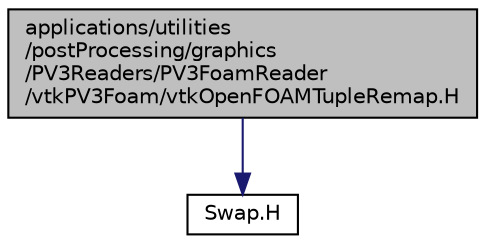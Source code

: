 digraph "applications/utilities/postProcessing/graphics/PV3Readers/PV3FoamReader/vtkPV3Foam/vtkOpenFOAMTupleRemap.H"
{
  bgcolor="transparent";
  edge [fontname="Helvetica",fontsize="10",labelfontname="Helvetica",labelfontsize="10"];
  node [fontname="Helvetica",fontsize="10",shape=record];
  Node1 [label="applications/utilities\l/postProcessing/graphics\l/PV3Readers/PV3FoamReader\l/vtkPV3Foam/vtkOpenFOAMTupleRemap.H",height=0.2,width=0.4,color="black", fillcolor="grey75", style="filled", fontcolor="black"];
  Node1 -> Node2 [color="midnightblue",fontsize="10",style="solid",fontname="Helvetica"];
  Node2 [label="Swap.H",height=0.2,width=0.4,color="black",URL="$a09211.html",tooltip="Swap its arguments. "];
}
